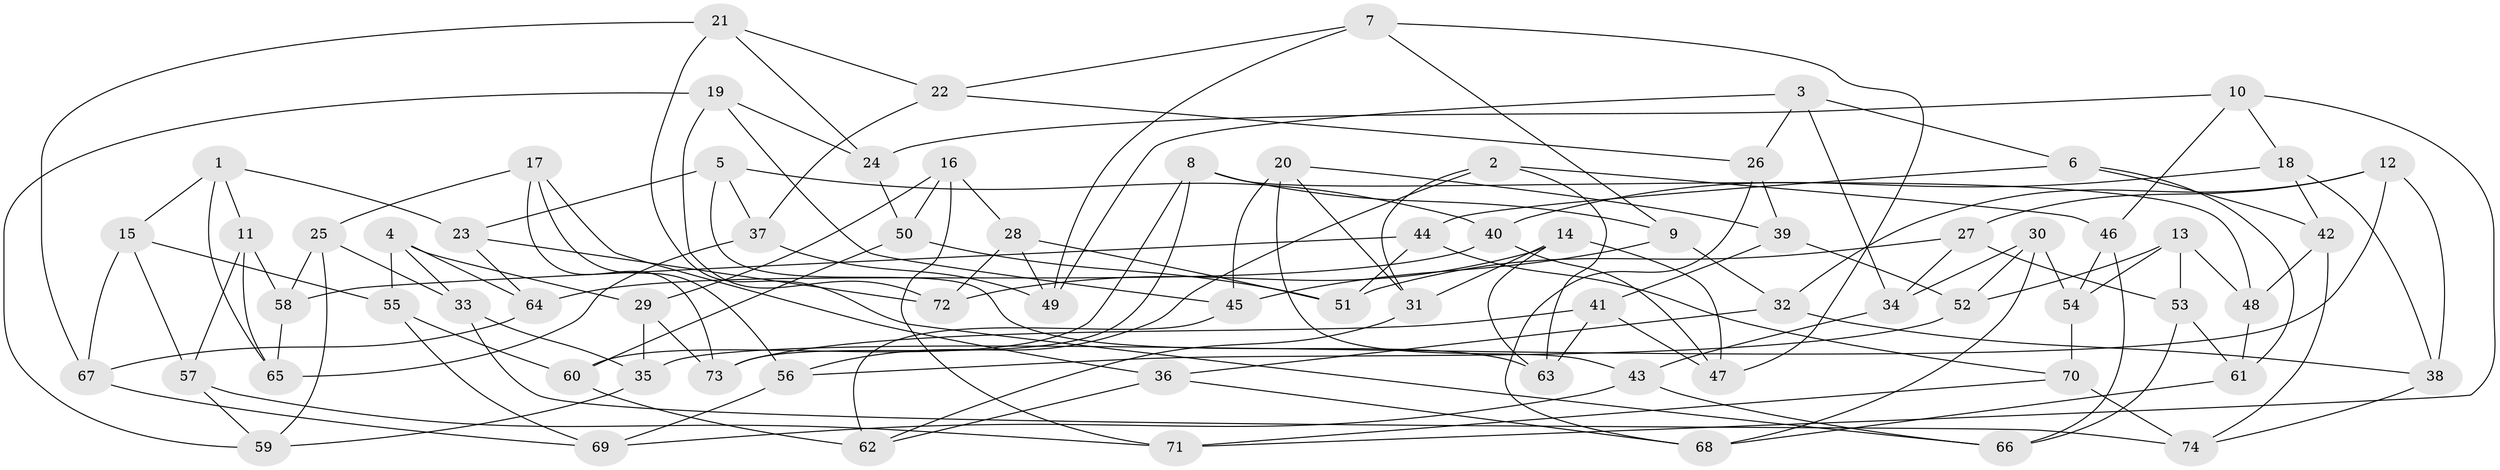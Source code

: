 // coarse degree distribution, {5: 0.13636363636363635, 6: 0.5454545454545454, 4: 0.3181818181818182}
// Generated by graph-tools (version 1.1) at 2025/24/03/03/25 07:24:24]
// undirected, 74 vertices, 148 edges
graph export_dot {
graph [start="1"]
  node [color=gray90,style=filled];
  1;
  2;
  3;
  4;
  5;
  6;
  7;
  8;
  9;
  10;
  11;
  12;
  13;
  14;
  15;
  16;
  17;
  18;
  19;
  20;
  21;
  22;
  23;
  24;
  25;
  26;
  27;
  28;
  29;
  30;
  31;
  32;
  33;
  34;
  35;
  36;
  37;
  38;
  39;
  40;
  41;
  42;
  43;
  44;
  45;
  46;
  47;
  48;
  49;
  50;
  51;
  52;
  53;
  54;
  55;
  56;
  57;
  58;
  59;
  60;
  61;
  62;
  63;
  64;
  65;
  66;
  67;
  68;
  69;
  70;
  71;
  72;
  73;
  74;
  1 -- 15;
  1 -- 65;
  1 -- 23;
  1 -- 11;
  2 -- 63;
  2 -- 46;
  2 -- 31;
  2 -- 56;
  3 -- 26;
  3 -- 49;
  3 -- 6;
  3 -- 34;
  4 -- 55;
  4 -- 33;
  4 -- 29;
  4 -- 64;
  5 -- 40;
  5 -- 63;
  5 -- 23;
  5 -- 37;
  6 -- 61;
  6 -- 42;
  6 -- 44;
  7 -- 9;
  7 -- 49;
  7 -- 47;
  7 -- 22;
  8 -- 60;
  8 -- 48;
  8 -- 9;
  8 -- 73;
  9 -- 32;
  9 -- 45;
  10 -- 18;
  10 -- 71;
  10 -- 46;
  10 -- 24;
  11 -- 58;
  11 -- 57;
  11 -- 65;
  12 -- 32;
  12 -- 35;
  12 -- 27;
  12 -- 38;
  13 -- 52;
  13 -- 53;
  13 -- 54;
  13 -- 48;
  14 -- 47;
  14 -- 72;
  14 -- 63;
  14 -- 31;
  15 -- 57;
  15 -- 55;
  15 -- 67;
  16 -- 71;
  16 -- 29;
  16 -- 28;
  16 -- 50;
  17 -- 73;
  17 -- 36;
  17 -- 25;
  17 -- 56;
  18 -- 42;
  18 -- 40;
  18 -- 38;
  19 -- 45;
  19 -- 24;
  19 -- 72;
  19 -- 59;
  20 -- 43;
  20 -- 39;
  20 -- 31;
  20 -- 45;
  21 -- 66;
  21 -- 22;
  21 -- 24;
  21 -- 67;
  22 -- 26;
  22 -- 37;
  23 -- 72;
  23 -- 64;
  24 -- 50;
  25 -- 59;
  25 -- 58;
  25 -- 33;
  26 -- 68;
  26 -- 39;
  27 -- 51;
  27 -- 53;
  27 -- 34;
  28 -- 49;
  28 -- 51;
  28 -- 72;
  29 -- 73;
  29 -- 35;
  30 -- 68;
  30 -- 34;
  30 -- 52;
  30 -- 54;
  31 -- 62;
  32 -- 36;
  32 -- 38;
  33 -- 35;
  33 -- 74;
  34 -- 43;
  35 -- 59;
  36 -- 68;
  36 -- 62;
  37 -- 65;
  37 -- 49;
  38 -- 74;
  39 -- 52;
  39 -- 41;
  40 -- 64;
  40 -- 47;
  41 -- 47;
  41 -- 63;
  41 -- 73;
  42 -- 48;
  42 -- 74;
  43 -- 69;
  43 -- 66;
  44 -- 58;
  44 -- 70;
  44 -- 51;
  45 -- 62;
  46 -- 54;
  46 -- 66;
  48 -- 61;
  50 -- 51;
  50 -- 60;
  52 -- 56;
  53 -- 66;
  53 -- 61;
  54 -- 70;
  55 -- 69;
  55 -- 60;
  56 -- 69;
  57 -- 59;
  57 -- 71;
  58 -- 65;
  60 -- 62;
  61 -- 68;
  64 -- 67;
  67 -- 69;
  70 -- 74;
  70 -- 71;
}
